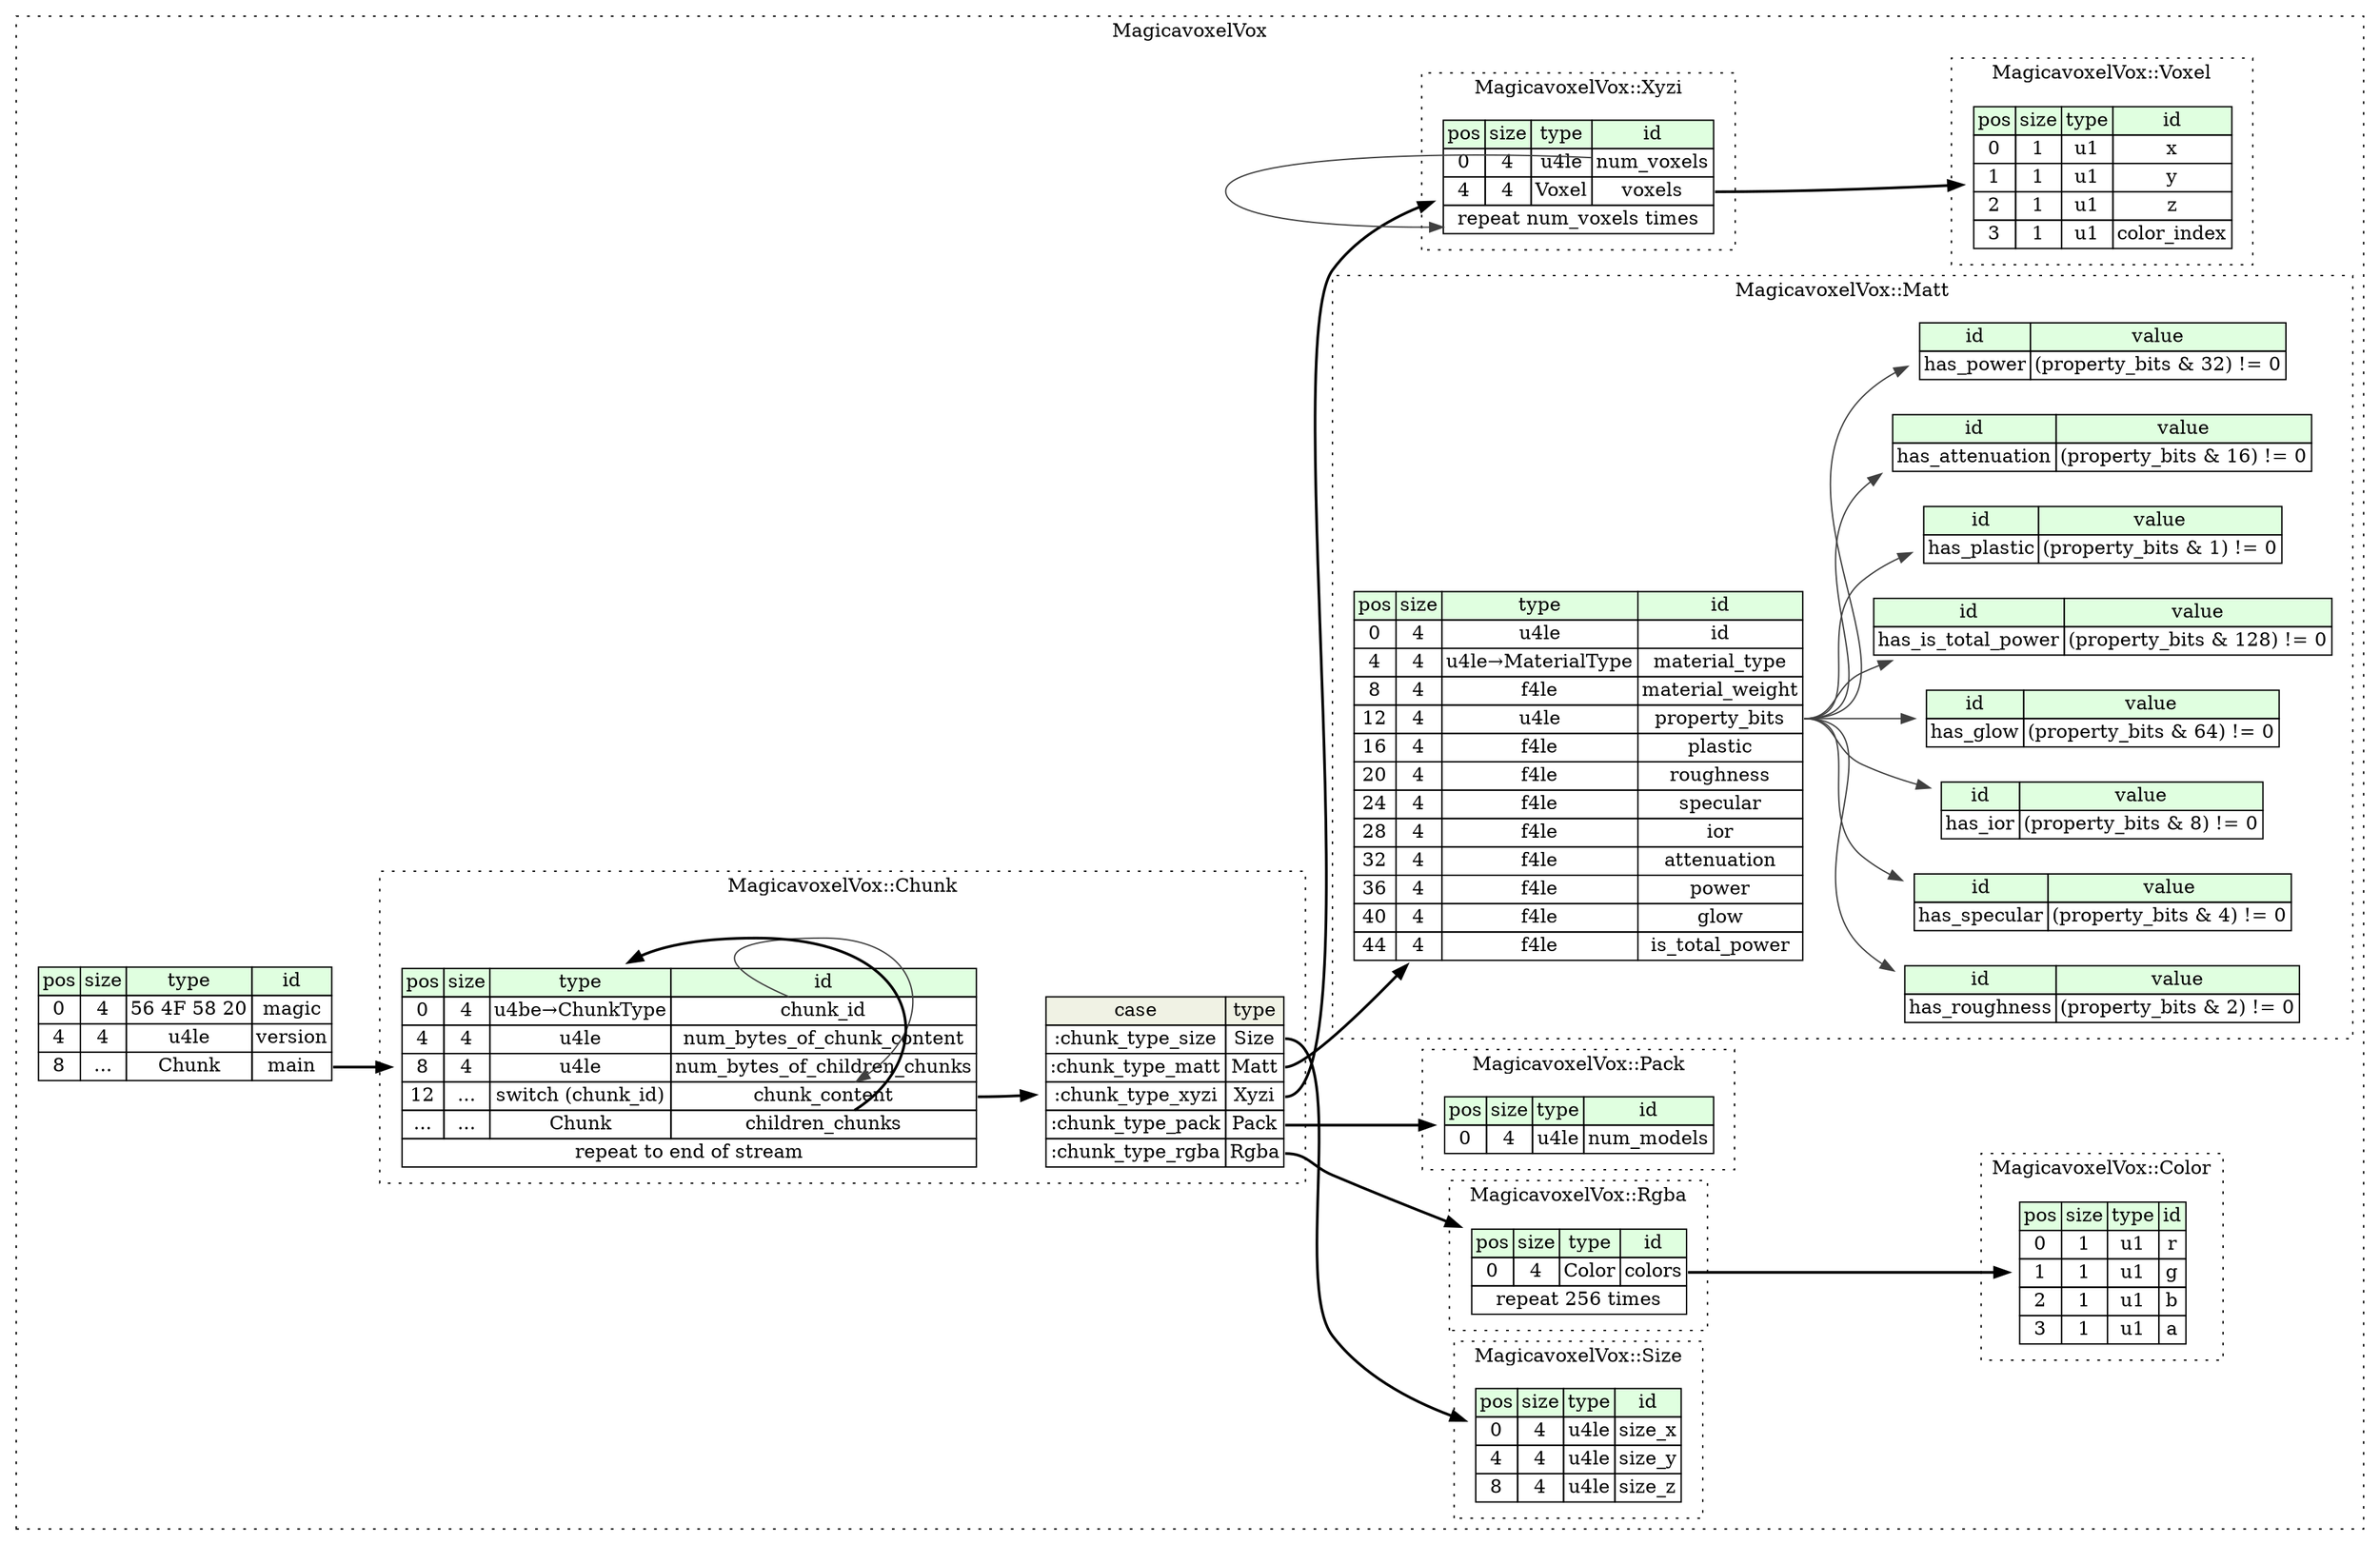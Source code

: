 digraph {
	rankdir=LR;
	node [shape=plaintext];
	subgraph cluster__magicavoxel_vox {
		label="MagicavoxelVox";
		graph[style=dotted];

		magicavoxel_vox__seq [label=<<TABLE BORDER="0" CELLBORDER="1" CELLSPACING="0">
			<TR><TD BGCOLOR="#E0FFE0">pos</TD><TD BGCOLOR="#E0FFE0">size</TD><TD BGCOLOR="#E0FFE0">type</TD><TD BGCOLOR="#E0FFE0">id</TD></TR>
			<TR><TD PORT="magic_pos">0</TD><TD PORT="magic_size">4</TD><TD>56 4F 58 20</TD><TD PORT="magic_type">magic</TD></TR>
			<TR><TD PORT="version_pos">4</TD><TD PORT="version_size">4</TD><TD>u4le</TD><TD PORT="version_type">version</TD></TR>
			<TR><TD PORT="main_pos">8</TD><TD PORT="main_size">...</TD><TD>Chunk</TD><TD PORT="main_type">main</TD></TR>
		</TABLE>>];
		subgraph cluster__chunk {
			label="MagicavoxelVox::Chunk";
			graph[style=dotted];

			chunk__seq [label=<<TABLE BORDER="0" CELLBORDER="1" CELLSPACING="0">
				<TR><TD BGCOLOR="#E0FFE0">pos</TD><TD BGCOLOR="#E0FFE0">size</TD><TD BGCOLOR="#E0FFE0">type</TD><TD BGCOLOR="#E0FFE0">id</TD></TR>
				<TR><TD PORT="chunk_id_pos">0</TD><TD PORT="chunk_id_size">4</TD><TD>u4be→ChunkType</TD><TD PORT="chunk_id_type">chunk_id</TD></TR>
				<TR><TD PORT="num_bytes_of_chunk_content_pos">4</TD><TD PORT="num_bytes_of_chunk_content_size">4</TD><TD>u4le</TD><TD PORT="num_bytes_of_chunk_content_type">num_bytes_of_chunk_content</TD></TR>
				<TR><TD PORT="num_bytes_of_children_chunks_pos">8</TD><TD PORT="num_bytes_of_children_chunks_size">4</TD><TD>u4le</TD><TD PORT="num_bytes_of_children_chunks_type">num_bytes_of_children_chunks</TD></TR>
				<TR><TD PORT="chunk_content_pos">12</TD><TD PORT="chunk_content_size">...</TD><TD>switch (chunk_id)</TD><TD PORT="chunk_content_type">chunk_content</TD></TR>
				<TR><TD PORT="children_chunks_pos">...</TD><TD PORT="children_chunks_size">...</TD><TD>Chunk</TD><TD PORT="children_chunks_type">children_chunks</TD></TR>
				<TR><TD COLSPAN="4" PORT="children_chunks__repeat">repeat to end of stream</TD></TR>
			</TABLE>>];
chunk__seq_chunk_content_switch [label=<<TABLE BORDER="0" CELLBORDER="1" CELLSPACING="0">
	<TR><TD BGCOLOR="#F0F2E4">case</TD><TD BGCOLOR="#F0F2E4">type</TD></TR>
	<TR><TD>:chunk_type_size</TD><TD PORT="case0">Size</TD></TR>
	<TR><TD>:chunk_type_matt</TD><TD PORT="case1">Matt</TD></TR>
	<TR><TD>:chunk_type_xyzi</TD><TD PORT="case2">Xyzi</TD></TR>
	<TR><TD>:chunk_type_pack</TD><TD PORT="case3">Pack</TD></TR>
	<TR><TD>:chunk_type_rgba</TD><TD PORT="case4">Rgba</TD></TR>
</TABLE>>];
		}
		subgraph cluster__size {
			label="MagicavoxelVox::Size";
			graph[style=dotted];

			size__seq [label=<<TABLE BORDER="0" CELLBORDER="1" CELLSPACING="0">
				<TR><TD BGCOLOR="#E0FFE0">pos</TD><TD BGCOLOR="#E0FFE0">size</TD><TD BGCOLOR="#E0FFE0">type</TD><TD BGCOLOR="#E0FFE0">id</TD></TR>
				<TR><TD PORT="size_x_pos">0</TD><TD PORT="size_x_size">4</TD><TD>u4le</TD><TD PORT="size_x_type">size_x</TD></TR>
				<TR><TD PORT="size_y_pos">4</TD><TD PORT="size_y_size">4</TD><TD>u4le</TD><TD PORT="size_y_type">size_y</TD></TR>
				<TR><TD PORT="size_z_pos">8</TD><TD PORT="size_z_size">4</TD><TD>u4le</TD><TD PORT="size_z_type">size_z</TD></TR>
			</TABLE>>];
		}
		subgraph cluster__rgba {
			label="MagicavoxelVox::Rgba";
			graph[style=dotted];

			rgba__seq [label=<<TABLE BORDER="0" CELLBORDER="1" CELLSPACING="0">
				<TR><TD BGCOLOR="#E0FFE0">pos</TD><TD BGCOLOR="#E0FFE0">size</TD><TD BGCOLOR="#E0FFE0">type</TD><TD BGCOLOR="#E0FFE0">id</TD></TR>
				<TR><TD PORT="colors_pos">0</TD><TD PORT="colors_size">4</TD><TD>Color</TD><TD PORT="colors_type">colors</TD></TR>
				<TR><TD COLSPAN="4" PORT="colors__repeat">repeat 256 times</TD></TR>
			</TABLE>>];
		}
		subgraph cluster__pack {
			label="MagicavoxelVox::Pack";
			graph[style=dotted];

			pack__seq [label=<<TABLE BORDER="0" CELLBORDER="1" CELLSPACING="0">
				<TR><TD BGCOLOR="#E0FFE0">pos</TD><TD BGCOLOR="#E0FFE0">size</TD><TD BGCOLOR="#E0FFE0">type</TD><TD BGCOLOR="#E0FFE0">id</TD></TR>
				<TR><TD PORT="num_models_pos">0</TD><TD PORT="num_models_size">4</TD><TD>u4le</TD><TD PORT="num_models_type">num_models</TD></TR>
			</TABLE>>];
		}
		subgraph cluster__matt {
			label="MagicavoxelVox::Matt";
			graph[style=dotted];

			matt__seq [label=<<TABLE BORDER="0" CELLBORDER="1" CELLSPACING="0">
				<TR><TD BGCOLOR="#E0FFE0">pos</TD><TD BGCOLOR="#E0FFE0">size</TD><TD BGCOLOR="#E0FFE0">type</TD><TD BGCOLOR="#E0FFE0">id</TD></TR>
				<TR><TD PORT="id_pos">0</TD><TD PORT="id_size">4</TD><TD>u4le</TD><TD PORT="id_type">id</TD></TR>
				<TR><TD PORT="material_type_pos">4</TD><TD PORT="material_type_size">4</TD><TD>u4le→MaterialType</TD><TD PORT="material_type_type">material_type</TD></TR>
				<TR><TD PORT="material_weight_pos">8</TD><TD PORT="material_weight_size">4</TD><TD>f4le</TD><TD PORT="material_weight_type">material_weight</TD></TR>
				<TR><TD PORT="property_bits_pos">12</TD><TD PORT="property_bits_size">4</TD><TD>u4le</TD><TD PORT="property_bits_type">property_bits</TD></TR>
				<TR><TD PORT="plastic_pos">16</TD><TD PORT="plastic_size">4</TD><TD>f4le</TD><TD PORT="plastic_type">plastic</TD></TR>
				<TR><TD PORT="roughness_pos">20</TD><TD PORT="roughness_size">4</TD><TD>f4le</TD><TD PORT="roughness_type">roughness</TD></TR>
				<TR><TD PORT="specular_pos">24</TD><TD PORT="specular_size">4</TD><TD>f4le</TD><TD PORT="specular_type">specular</TD></TR>
				<TR><TD PORT="ior_pos">28</TD><TD PORT="ior_size">4</TD><TD>f4le</TD><TD PORT="ior_type">ior</TD></TR>
				<TR><TD PORT="attenuation_pos">32</TD><TD PORT="attenuation_size">4</TD><TD>f4le</TD><TD PORT="attenuation_type">attenuation</TD></TR>
				<TR><TD PORT="power_pos">36</TD><TD PORT="power_size">4</TD><TD>f4le</TD><TD PORT="power_type">power</TD></TR>
				<TR><TD PORT="glow_pos">40</TD><TD PORT="glow_size">4</TD><TD>f4le</TD><TD PORT="glow_type">glow</TD></TR>
				<TR><TD PORT="is_total_power_pos">44</TD><TD PORT="is_total_power_size">4</TD><TD>f4le</TD><TD PORT="is_total_power_type">is_total_power</TD></TR>
			</TABLE>>];
			matt__inst__has_is_total_power [label=<<TABLE BORDER="0" CELLBORDER="1" CELLSPACING="0">
				<TR><TD BGCOLOR="#E0FFE0">id</TD><TD BGCOLOR="#E0FFE0">value</TD></TR>
				<TR><TD>has_is_total_power</TD><TD>(property_bits &amp; 128) != 0</TD></TR>
			</TABLE>>];
			matt__inst__has_plastic [label=<<TABLE BORDER="0" CELLBORDER="1" CELLSPACING="0">
				<TR><TD BGCOLOR="#E0FFE0">id</TD><TD BGCOLOR="#E0FFE0">value</TD></TR>
				<TR><TD>has_plastic</TD><TD>(property_bits &amp; 1) != 0</TD></TR>
			</TABLE>>];
			matt__inst__has_attenuation [label=<<TABLE BORDER="0" CELLBORDER="1" CELLSPACING="0">
				<TR><TD BGCOLOR="#E0FFE0">id</TD><TD BGCOLOR="#E0FFE0">value</TD></TR>
				<TR><TD>has_attenuation</TD><TD>(property_bits &amp; 16) != 0</TD></TR>
			</TABLE>>];
			matt__inst__has_power [label=<<TABLE BORDER="0" CELLBORDER="1" CELLSPACING="0">
				<TR><TD BGCOLOR="#E0FFE0">id</TD><TD BGCOLOR="#E0FFE0">value</TD></TR>
				<TR><TD>has_power</TD><TD>(property_bits &amp; 32) != 0</TD></TR>
			</TABLE>>];
			matt__inst__has_roughness [label=<<TABLE BORDER="0" CELLBORDER="1" CELLSPACING="0">
				<TR><TD BGCOLOR="#E0FFE0">id</TD><TD BGCOLOR="#E0FFE0">value</TD></TR>
				<TR><TD>has_roughness</TD><TD>(property_bits &amp; 2) != 0</TD></TR>
			</TABLE>>];
			matt__inst__has_specular [label=<<TABLE BORDER="0" CELLBORDER="1" CELLSPACING="0">
				<TR><TD BGCOLOR="#E0FFE0">id</TD><TD BGCOLOR="#E0FFE0">value</TD></TR>
				<TR><TD>has_specular</TD><TD>(property_bits &amp; 4) != 0</TD></TR>
			</TABLE>>];
			matt__inst__has_ior [label=<<TABLE BORDER="0" CELLBORDER="1" CELLSPACING="0">
				<TR><TD BGCOLOR="#E0FFE0">id</TD><TD BGCOLOR="#E0FFE0">value</TD></TR>
				<TR><TD>has_ior</TD><TD>(property_bits &amp; 8) != 0</TD></TR>
			</TABLE>>];
			matt__inst__has_glow [label=<<TABLE BORDER="0" CELLBORDER="1" CELLSPACING="0">
				<TR><TD BGCOLOR="#E0FFE0">id</TD><TD BGCOLOR="#E0FFE0">value</TD></TR>
				<TR><TD>has_glow</TD><TD>(property_bits &amp; 64) != 0</TD></TR>
			</TABLE>>];
		}
		subgraph cluster__xyzi {
			label="MagicavoxelVox::Xyzi";
			graph[style=dotted];

			xyzi__seq [label=<<TABLE BORDER="0" CELLBORDER="1" CELLSPACING="0">
				<TR><TD BGCOLOR="#E0FFE0">pos</TD><TD BGCOLOR="#E0FFE0">size</TD><TD BGCOLOR="#E0FFE0">type</TD><TD BGCOLOR="#E0FFE0">id</TD></TR>
				<TR><TD PORT="num_voxels_pos">0</TD><TD PORT="num_voxels_size">4</TD><TD>u4le</TD><TD PORT="num_voxels_type">num_voxels</TD></TR>
				<TR><TD PORT="voxels_pos">4</TD><TD PORT="voxels_size">4</TD><TD>Voxel</TD><TD PORT="voxels_type">voxels</TD></TR>
				<TR><TD COLSPAN="4" PORT="voxels__repeat">repeat num_voxels times</TD></TR>
			</TABLE>>];
		}
		subgraph cluster__color {
			label="MagicavoxelVox::Color";
			graph[style=dotted];

			color__seq [label=<<TABLE BORDER="0" CELLBORDER="1" CELLSPACING="0">
				<TR><TD BGCOLOR="#E0FFE0">pos</TD><TD BGCOLOR="#E0FFE0">size</TD><TD BGCOLOR="#E0FFE0">type</TD><TD BGCOLOR="#E0FFE0">id</TD></TR>
				<TR><TD PORT="r_pos">0</TD><TD PORT="r_size">1</TD><TD>u1</TD><TD PORT="r_type">r</TD></TR>
				<TR><TD PORT="g_pos">1</TD><TD PORT="g_size">1</TD><TD>u1</TD><TD PORT="g_type">g</TD></TR>
				<TR><TD PORT="b_pos">2</TD><TD PORT="b_size">1</TD><TD>u1</TD><TD PORT="b_type">b</TD></TR>
				<TR><TD PORT="a_pos">3</TD><TD PORT="a_size">1</TD><TD>u1</TD><TD PORT="a_type">a</TD></TR>
			</TABLE>>];
		}
		subgraph cluster__voxel {
			label="MagicavoxelVox::Voxel";
			graph[style=dotted];

			voxel__seq [label=<<TABLE BORDER="0" CELLBORDER="1" CELLSPACING="0">
				<TR><TD BGCOLOR="#E0FFE0">pos</TD><TD BGCOLOR="#E0FFE0">size</TD><TD BGCOLOR="#E0FFE0">type</TD><TD BGCOLOR="#E0FFE0">id</TD></TR>
				<TR><TD PORT="x_pos">0</TD><TD PORT="x_size">1</TD><TD>u1</TD><TD PORT="x_type">x</TD></TR>
				<TR><TD PORT="y_pos">1</TD><TD PORT="y_size">1</TD><TD>u1</TD><TD PORT="y_type">y</TD></TR>
				<TR><TD PORT="z_pos">2</TD><TD PORT="z_size">1</TD><TD>u1</TD><TD PORT="z_type">z</TD></TR>
				<TR><TD PORT="color_index_pos">3</TD><TD PORT="color_index_size">1</TD><TD>u1</TD><TD PORT="color_index_type">color_index</TD></TR>
			</TABLE>>];
		}
	}
	magicavoxel_vox__seq:main_type -> chunk__seq [style=bold];
	chunk__seq:chunk_content_type -> chunk__seq_chunk_content_switch [style=bold];
	chunk__seq_chunk_content_switch:case0 -> size__seq [style=bold];
	chunk__seq_chunk_content_switch:case1 -> matt__seq [style=bold];
	chunk__seq_chunk_content_switch:case2 -> xyzi__seq [style=bold];
	chunk__seq_chunk_content_switch:case3 -> pack__seq [style=bold];
	chunk__seq_chunk_content_switch:case4 -> rgba__seq [style=bold];
	chunk__seq:chunk_id_type -> chunk__seq:chunk_content_type [color="#404040"];
	chunk__seq:children_chunks_type -> chunk__seq [style=bold];
	rgba__seq:colors_type -> color__seq [style=bold];
	matt__seq:property_bits_type -> matt__inst__has_is_total_power [color="#404040"];
	matt__seq:property_bits_type -> matt__inst__has_plastic [color="#404040"];
	matt__seq:property_bits_type -> matt__inst__has_attenuation [color="#404040"];
	matt__seq:property_bits_type -> matt__inst__has_power [color="#404040"];
	matt__seq:property_bits_type -> matt__inst__has_roughness [color="#404040"];
	matt__seq:property_bits_type -> matt__inst__has_specular [color="#404040"];
	matt__seq:property_bits_type -> matt__inst__has_ior [color="#404040"];
	matt__seq:property_bits_type -> matt__inst__has_glow [color="#404040"];
	xyzi__seq:voxels_type -> voxel__seq [style=bold];
	xyzi__seq:num_voxels_type -> xyzi__seq:voxels__repeat [color="#404040"];
}
